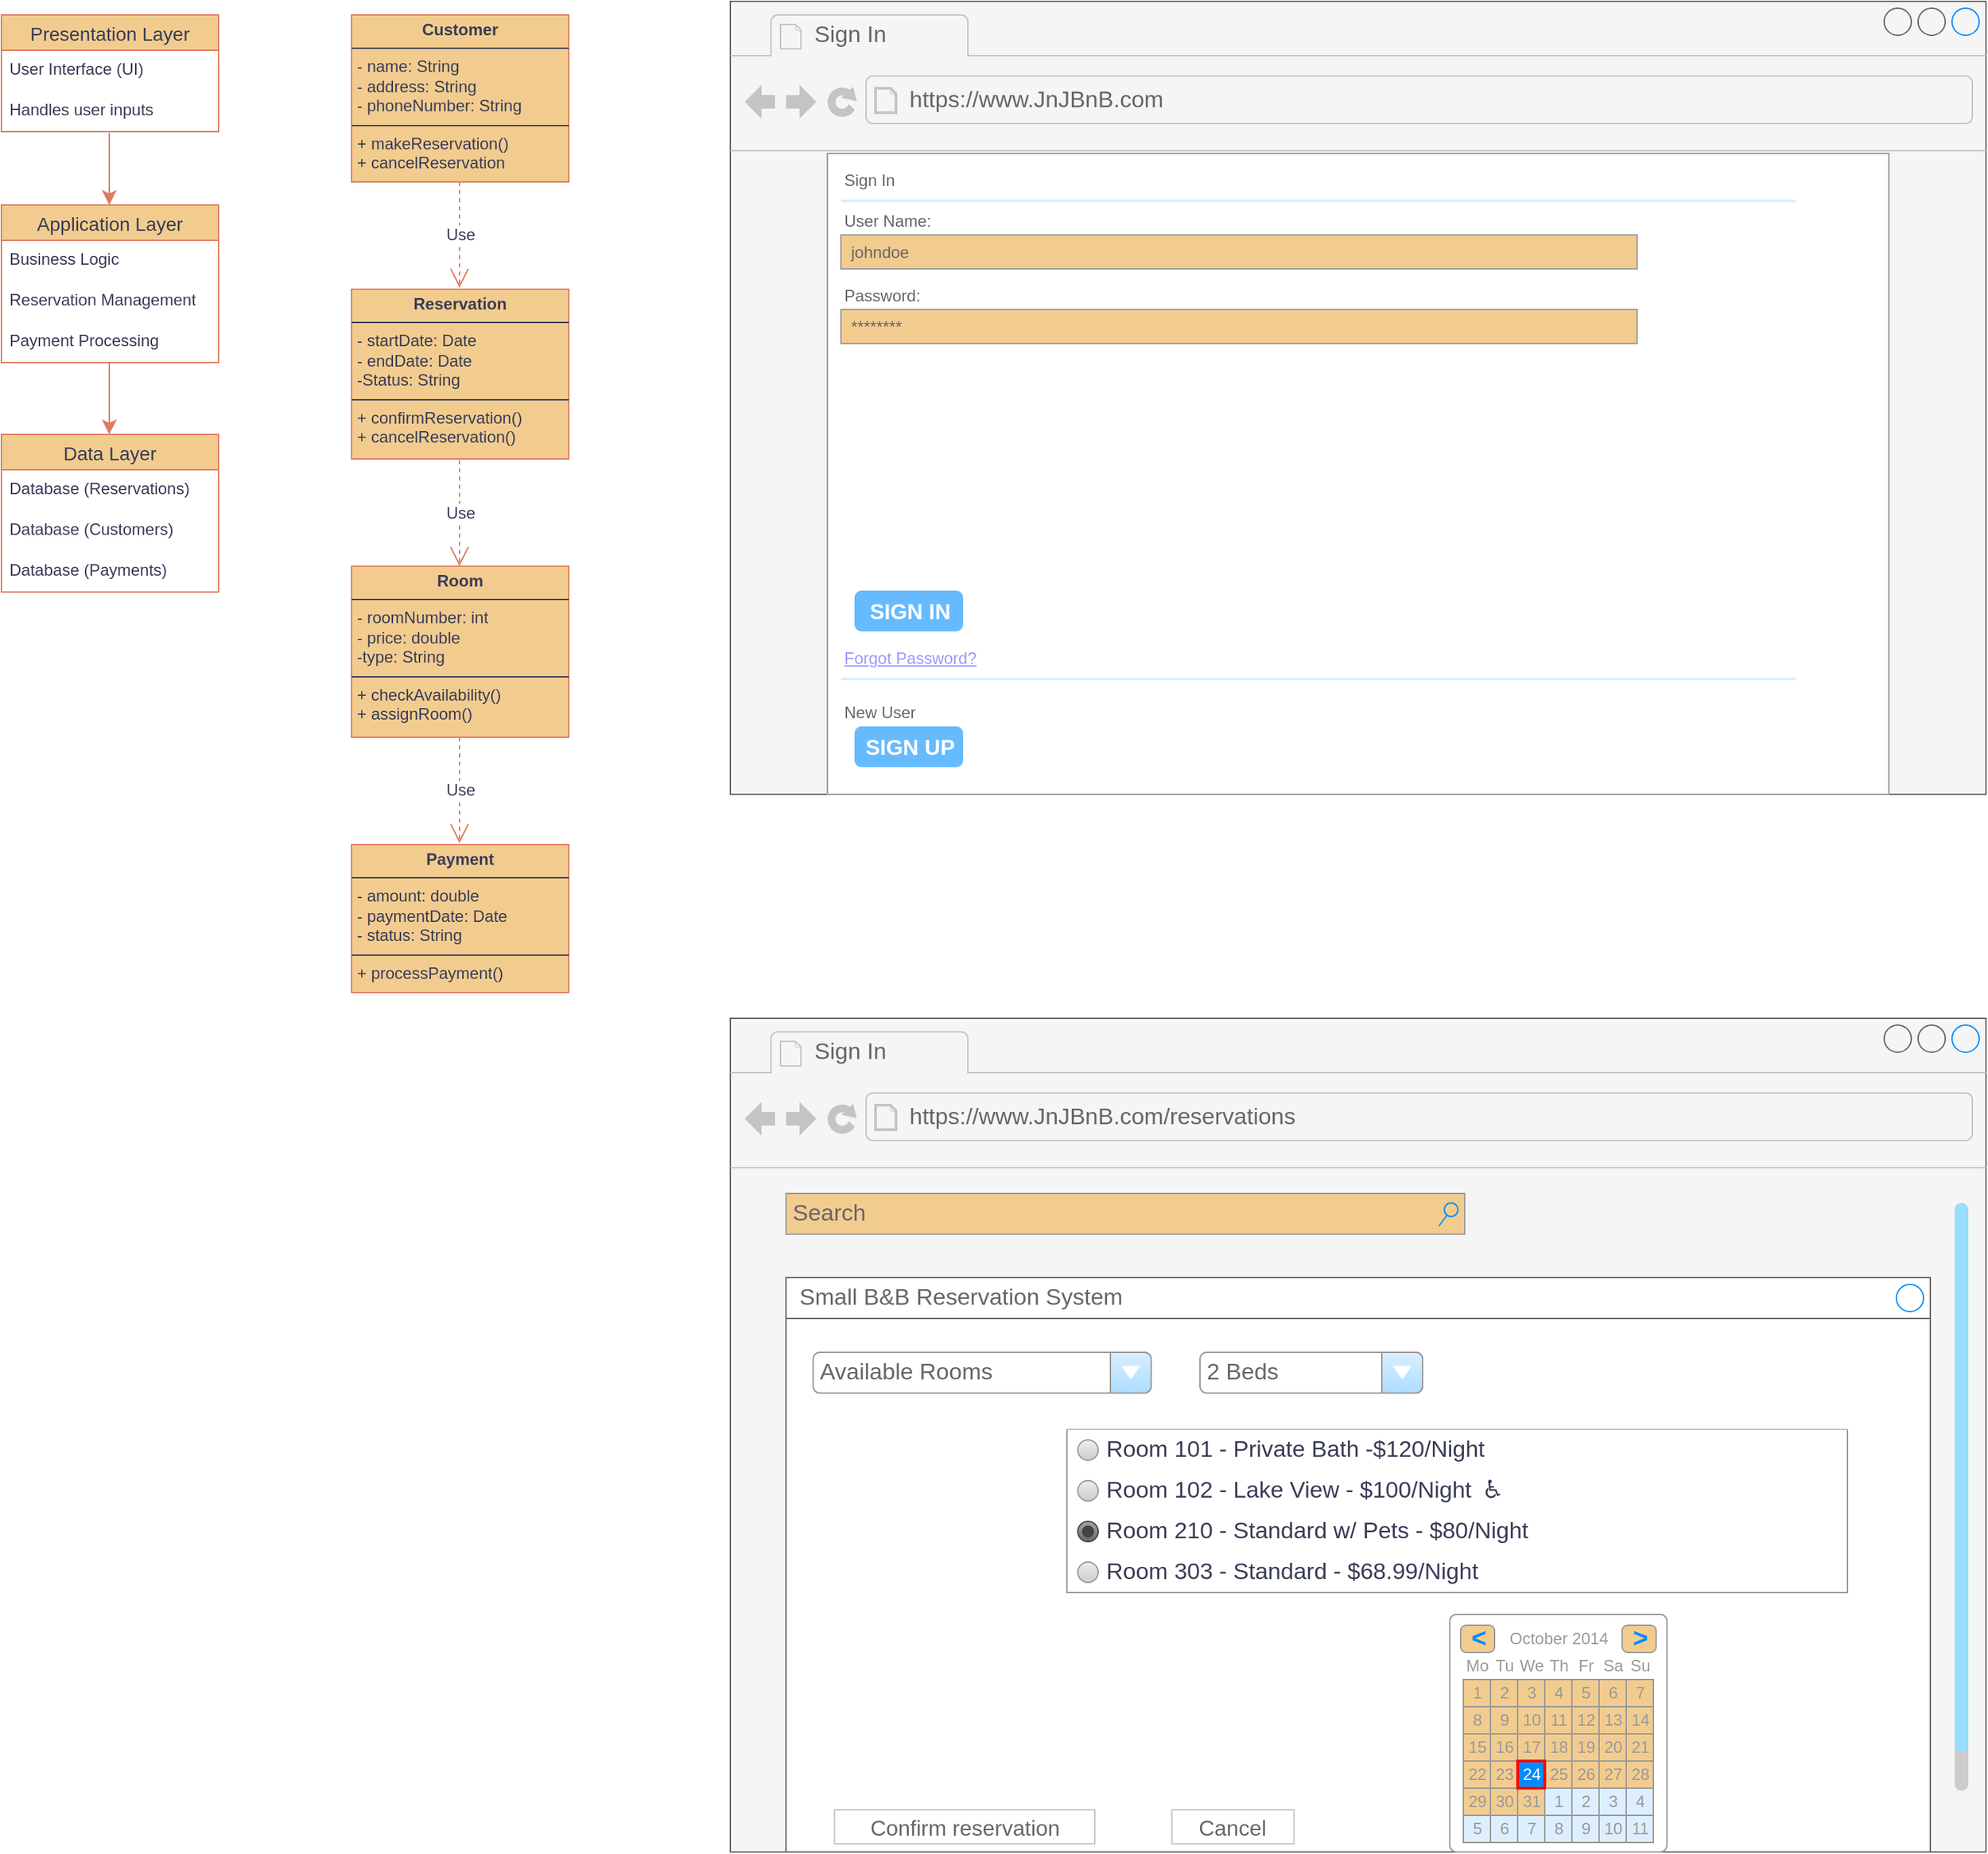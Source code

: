 <mxfile version="26.0.7">
  <diagram name="Page-1" id="Wvfmtu-aDcWZq3p-b0Sc">
    <mxGraphModel dx="1010" dy="1493" grid="0" gridSize="10" guides="1" tooltips="1" connect="1" arrows="1" fold="1" page="0" pageScale="1" pageWidth="850" pageHeight="1100" math="0" shadow="0">
      <root>
        <mxCell id="0" />
        <mxCell id="1" parent="0" />
        <mxCell id="WnEO22BBWSqN6tGJC1Rd-1" value="Presentation Layer" style="swimlane;fontStyle=0;childLayout=stackLayout;horizontal=1;startSize=26;horizontalStack=0;resizeParent=1;resizeParentMax=0;resizeLast=0;collapsible=1;marginBottom=0;align=center;fontSize=14;labelBackgroundColor=none;fillColor=#F2CC8F;strokeColor=#E07A5F;fontColor=#393C56;" vertex="1" parent="1">
          <mxGeometry x="19" y="-61" width="160" height="86" as="geometry">
            <mxRectangle x="19" y="-61" width="153" height="29" as="alternateBounds" />
          </mxGeometry>
        </mxCell>
        <mxCell id="WnEO22BBWSqN6tGJC1Rd-2" value="User Interface (UI)" style="text;strokeColor=none;fillColor=none;spacingLeft=4;spacingRight=4;overflow=hidden;rotatable=0;points=[[0,0.5],[1,0.5]];portConstraint=eastwest;fontSize=12;whiteSpace=wrap;html=1;labelBackgroundColor=none;fontColor=#393C56;" vertex="1" parent="WnEO22BBWSqN6tGJC1Rd-1">
          <mxGeometry y="26" width="160" height="30" as="geometry" />
        </mxCell>
        <mxCell id="WnEO22BBWSqN6tGJC1Rd-3" value="Handles user inputs" style="text;strokeColor=none;fillColor=none;spacingLeft=4;spacingRight=4;overflow=hidden;rotatable=0;points=[[0,0.5],[1,0.5]];portConstraint=eastwest;fontSize=12;whiteSpace=wrap;html=1;labelBackgroundColor=none;fontColor=#393C56;" vertex="1" parent="WnEO22BBWSqN6tGJC1Rd-1">
          <mxGeometry y="56" width="160" height="30" as="geometry" />
        </mxCell>
        <mxCell id="WnEO22BBWSqN6tGJC1Rd-5" value="Application Layer" style="swimlane;fontStyle=0;childLayout=stackLayout;horizontal=1;startSize=26;horizontalStack=0;resizeParent=1;resizeParentMax=0;resizeLast=0;collapsible=1;marginBottom=0;align=center;fontSize=14;labelBackgroundColor=none;fillColor=#F2CC8F;strokeColor=#E07A5F;fontColor=#393C56;" vertex="1" parent="1">
          <mxGeometry x="19" y="79" width="160" height="116" as="geometry" />
        </mxCell>
        <mxCell id="WnEO22BBWSqN6tGJC1Rd-6" value="Business Logic" style="text;strokeColor=none;fillColor=none;spacingLeft=4;spacingRight=4;overflow=hidden;rotatable=0;points=[[0,0.5],[1,0.5]];portConstraint=eastwest;fontSize=12;whiteSpace=wrap;html=1;labelBackgroundColor=none;fontColor=#393C56;" vertex="1" parent="WnEO22BBWSqN6tGJC1Rd-5">
          <mxGeometry y="26" width="160" height="30" as="geometry" />
        </mxCell>
        <mxCell id="WnEO22BBWSqN6tGJC1Rd-7" value="Reservation Management" style="text;strokeColor=none;fillColor=none;spacingLeft=4;spacingRight=4;overflow=hidden;rotatable=0;points=[[0,0.5],[1,0.5]];portConstraint=eastwest;fontSize=12;whiteSpace=wrap;html=1;labelBackgroundColor=none;fontColor=#393C56;" vertex="1" parent="WnEO22BBWSqN6tGJC1Rd-5">
          <mxGeometry y="56" width="160" height="30" as="geometry" />
        </mxCell>
        <mxCell id="WnEO22BBWSqN6tGJC1Rd-8" value="Payment Processing" style="text;strokeColor=none;fillColor=none;spacingLeft=4;spacingRight=4;overflow=hidden;rotatable=0;points=[[0,0.5],[1,0.5]];portConstraint=eastwest;fontSize=12;whiteSpace=wrap;html=1;labelBackgroundColor=none;fontColor=#393C56;" vertex="1" parent="WnEO22BBWSqN6tGJC1Rd-5">
          <mxGeometry y="86" width="160" height="30" as="geometry" />
        </mxCell>
        <mxCell id="WnEO22BBWSqN6tGJC1Rd-9" value="Data Layer" style="swimlane;fontStyle=0;childLayout=stackLayout;horizontal=1;startSize=26;horizontalStack=0;resizeParent=1;resizeParentMax=0;resizeLast=0;collapsible=1;marginBottom=0;align=center;fontSize=14;labelBackgroundColor=none;fillColor=#F2CC8F;strokeColor=#E07A5F;fontColor=#393C56;" vertex="1" parent="1">
          <mxGeometry x="19" y="248" width="160" height="116" as="geometry" />
        </mxCell>
        <mxCell id="WnEO22BBWSqN6tGJC1Rd-10" value="Database (Reservations)" style="text;strokeColor=none;fillColor=none;spacingLeft=4;spacingRight=4;overflow=hidden;rotatable=0;points=[[0,0.5],[1,0.5]];portConstraint=eastwest;fontSize=12;whiteSpace=wrap;html=1;labelBackgroundColor=none;fontColor=#393C56;" vertex="1" parent="WnEO22BBWSqN6tGJC1Rd-9">
          <mxGeometry y="26" width="160" height="30" as="geometry" />
        </mxCell>
        <mxCell id="WnEO22BBWSqN6tGJC1Rd-11" value="Database (Customers)" style="text;strokeColor=none;fillColor=none;spacingLeft=4;spacingRight=4;overflow=hidden;rotatable=0;points=[[0,0.5],[1,0.5]];portConstraint=eastwest;fontSize=12;whiteSpace=wrap;html=1;labelBackgroundColor=none;fontColor=#393C56;" vertex="1" parent="WnEO22BBWSqN6tGJC1Rd-9">
          <mxGeometry y="56" width="160" height="30" as="geometry" />
        </mxCell>
        <mxCell id="WnEO22BBWSqN6tGJC1Rd-12" value="Database (Payments)" style="text;strokeColor=none;fillColor=none;spacingLeft=4;spacingRight=4;overflow=hidden;rotatable=0;points=[[0,0.5],[1,0.5]];portConstraint=eastwest;fontSize=12;whiteSpace=wrap;html=1;labelBackgroundColor=none;fontColor=#393C56;" vertex="1" parent="WnEO22BBWSqN6tGJC1Rd-9">
          <mxGeometry y="86" width="160" height="30" as="geometry" />
        </mxCell>
        <mxCell id="WnEO22BBWSqN6tGJC1Rd-13" value="" style="endArrow=classic;html=1;rounded=0;fontSize=12;startSize=8;endSize=8;curved=1;entryX=0.5;entryY=0;entryDx=0;entryDy=0;exitX=0.5;exitY=1.067;exitDx=0;exitDy=0;exitPerimeter=0;labelBackgroundColor=none;strokeColor=#E07A5F;fontColor=default;" edge="1" parent="1">
          <mxGeometry width="50" height="50" relative="1" as="geometry">
            <mxPoint x="98.5" y="26.01" as="sourcePoint" />
            <mxPoint x="98.5" y="79" as="targetPoint" />
          </mxGeometry>
        </mxCell>
        <mxCell id="WnEO22BBWSqN6tGJC1Rd-14" value="" style="endArrow=classic;html=1;rounded=0;fontSize=12;startSize=8;endSize=8;curved=1;entryX=0.5;entryY=0;entryDx=0;entryDy=0;exitX=0.5;exitY=1.067;exitDx=0;exitDy=0;exitPerimeter=0;labelBackgroundColor=none;strokeColor=#E07A5F;fontColor=default;" edge="1" parent="1">
          <mxGeometry width="50" height="50" relative="1" as="geometry">
            <mxPoint x="98.5" y="195" as="sourcePoint" />
            <mxPoint x="98.5" y="247.99" as="targetPoint" />
          </mxGeometry>
        </mxCell>
        <mxCell id="WnEO22BBWSqN6tGJC1Rd-15" value="&lt;p style=&quot;margin:0px;margin-top:4px;text-align:center;&quot;&gt;&lt;b&gt;Customer&lt;/b&gt;&lt;/p&gt;&lt;hr size=&quot;1&quot; style=&quot;border-style:solid;&quot;&gt;&lt;p style=&quot;margin:0px;margin-left:4px;&quot;&gt;- name: String&lt;/p&gt;&lt;p style=&quot;margin:0px;margin-left:4px;&quot;&gt;- address: String&lt;/p&gt;&lt;p style=&quot;margin:0px;margin-left:4px;&quot;&gt;- phoneNumber: String&lt;/p&gt;&lt;hr size=&quot;1&quot; style=&quot;border-style:solid;&quot;&gt;&lt;p style=&quot;margin:0px;margin-left:4px;&quot;&gt;+ makeReservation()&lt;/p&gt;&lt;p style=&quot;margin:0px;margin-left:4px;&quot;&gt;+ cancelReservation&lt;/p&gt;" style="verticalAlign=top;align=left;overflow=fill;html=1;whiteSpace=wrap;strokeColor=#E07A5F;fontColor=#393C56;fillColor=#F2CC8F;" vertex="1" parent="1">
          <mxGeometry x="277" y="-61" width="160" height="123" as="geometry" />
        </mxCell>
        <mxCell id="WnEO22BBWSqN6tGJC1Rd-18" value="Use" style="endArrow=open;endSize=12;dashed=1;html=1;rounded=0;strokeColor=#E07A5F;fontSize=12;fontColor=#393C56;curved=1;fillColor=#F2CC8F;exitX=0.456;exitY=1;exitDx=0;exitDy=0;exitPerimeter=0;" edge="1" parent="1">
          <mxGeometry width="160" relative="1" as="geometry">
            <mxPoint x="356.5" y="62" as="sourcePoint" />
            <mxPoint x="356.5" y="140" as="targetPoint" />
          </mxGeometry>
        </mxCell>
        <mxCell id="WnEO22BBWSqN6tGJC1Rd-19" value="&lt;p style=&quot;margin:0px;margin-top:4px;text-align:center;&quot;&gt;&lt;b&gt;Reservation&lt;/b&gt;&lt;/p&gt;&lt;hr size=&quot;1&quot; style=&quot;border-style:solid;&quot;&gt;&lt;p style=&quot;margin:0px;margin-left:4px;&quot;&gt;- startDate: Date&lt;/p&gt;&lt;p style=&quot;margin:0px;margin-left:4px;&quot;&gt;- endDate: Date&lt;/p&gt;&lt;p style=&quot;margin:0px;margin-left:4px;&quot;&gt;-Status: String&lt;/p&gt;&lt;hr size=&quot;1&quot; style=&quot;border-style:solid;&quot;&gt;&lt;p style=&quot;margin:0px;margin-left:4px;&quot;&gt;+ confirmReservation()&lt;/p&gt;&lt;p style=&quot;margin:0px;margin-left:4px;&quot;&gt;+ cancelReservation()&lt;/p&gt;" style="verticalAlign=top;align=left;overflow=fill;html=1;whiteSpace=wrap;strokeColor=#E07A5F;fontColor=#393C56;fillColor=#F2CC8F;" vertex="1" parent="1">
          <mxGeometry x="277" y="141" width="160" height="125" as="geometry" />
        </mxCell>
        <mxCell id="WnEO22BBWSqN6tGJC1Rd-20" value="Use" style="endArrow=open;endSize=12;dashed=1;html=1;rounded=0;strokeColor=#E07A5F;fontSize=12;fontColor=#393C56;curved=1;fillColor=#F2CC8F;exitX=0.456;exitY=1;exitDx=0;exitDy=0;exitPerimeter=0;" edge="1" parent="1">
          <mxGeometry width="160" relative="1" as="geometry">
            <mxPoint x="356.5" y="267" as="sourcePoint" />
            <mxPoint x="356.5" y="345" as="targetPoint" />
          </mxGeometry>
        </mxCell>
        <mxCell id="WnEO22BBWSqN6tGJC1Rd-21" value="&lt;p style=&quot;margin:0px;margin-top:4px;text-align:center;&quot;&gt;&lt;b&gt;Room&lt;/b&gt;&lt;/p&gt;&lt;hr size=&quot;1&quot; style=&quot;border-style:solid;&quot;&gt;&lt;p style=&quot;margin:0px;margin-left:4px;&quot;&gt;- roomNumber: int&lt;/p&gt;&lt;p style=&quot;margin:0px;margin-left:4px;&quot;&gt;- price: double&lt;/p&gt;&lt;p style=&quot;margin:0px;margin-left:4px;&quot;&gt;-type: String&lt;/p&gt;&lt;hr size=&quot;1&quot; style=&quot;border-style:solid;&quot;&gt;&lt;p style=&quot;margin:0px;margin-left:4px;&quot;&gt;+ checkAvailability()&lt;/p&gt;&lt;p style=&quot;margin:0px;margin-left:4px;&quot;&gt;+ assignRoom()&lt;/p&gt;" style="verticalAlign=top;align=left;overflow=fill;html=1;whiteSpace=wrap;strokeColor=#E07A5F;fontColor=#393C56;fillColor=#F2CC8F;" vertex="1" parent="1">
          <mxGeometry x="277" y="345" width="160" height="126" as="geometry" />
        </mxCell>
        <mxCell id="WnEO22BBWSqN6tGJC1Rd-23" value="&lt;p style=&quot;margin:0px;margin-top:4px;text-align:center;&quot;&gt;&lt;b&gt;Payment&lt;/b&gt;&lt;/p&gt;&lt;hr size=&quot;1&quot; style=&quot;border-style:solid;&quot;&gt;&lt;p style=&quot;margin:0px;margin-left:4px;&quot;&gt;- amount: double&lt;/p&gt;&lt;p style=&quot;margin:0px;margin-left:4px;&quot;&gt;- paymentDate: Date&lt;/p&gt;&lt;p style=&quot;margin:0px;margin-left:4px;&quot;&gt;- status: String&lt;/p&gt;&lt;hr size=&quot;1&quot; style=&quot;border-style:solid;&quot;&gt;&lt;p style=&quot;margin:0px;margin-left:4px;&quot;&gt;+ processPayment()&lt;/p&gt;" style="verticalAlign=top;align=left;overflow=fill;html=1;whiteSpace=wrap;strokeColor=#E07A5F;fontColor=#393C56;fillColor=#F2CC8F;" vertex="1" parent="1">
          <mxGeometry x="277" y="550" width="160" height="109" as="geometry" />
        </mxCell>
        <mxCell id="WnEO22BBWSqN6tGJC1Rd-24" value="Use" style="endArrow=open;endSize=12;dashed=1;html=1;rounded=0;strokeColor=#E07A5F;fontSize=12;fontColor=#393C56;curved=1;fillColor=#F2CC8F;exitX=0.456;exitY=1;exitDx=0;exitDy=0;exitPerimeter=0;" edge="1" parent="1">
          <mxGeometry width="160" relative="1" as="geometry">
            <mxPoint x="356.5" y="471" as="sourcePoint" />
            <mxPoint x="356.5" y="549" as="targetPoint" />
          </mxGeometry>
        </mxCell>
        <mxCell id="WnEO22BBWSqN6tGJC1Rd-25" value="" style="strokeWidth=1;shadow=0;dashed=0;align=center;shape=mxgraph.mockup.containers.browserWindow;rSize=0;strokeColor2=#008cff;strokeColor3=#c4c4c4;mainText=,;recursiveResize=0;fillColor=#f5f5f5;strokeColor=#666666;gradientColor=#b3b3b3;labelBackgroundColor=none;fontColor=default;whiteSpace=wrap;labelBorderColor=none;textShadow=0;" vertex="1" parent="1">
          <mxGeometry x="556" y="-71" width="925" height="584" as="geometry" />
        </mxCell>
        <mxCell id="WnEO22BBWSqN6tGJC1Rd-26" value="Sign In" style="strokeWidth=1;shadow=0;dashed=0;align=center;html=1;shape=mxgraph.mockup.containers.anchor;fontSize=17;fontColor=#666666;align=left;whiteSpace=wrap;strokeColor=#E07A5F;fillColor=#F2CC8F;" vertex="1" parent="WnEO22BBWSqN6tGJC1Rd-25">
          <mxGeometry x="60" y="12" width="110" height="26" as="geometry" />
        </mxCell>
        <mxCell id="WnEO22BBWSqN6tGJC1Rd-27" value="https://www.JnJBnB.com" style="strokeWidth=1;shadow=0;dashed=0;align=center;html=1;shape=mxgraph.mockup.containers.anchor;rSize=0;fontSize=17;fontColor=#666666;align=left;strokeColor=#E07A5F;fillColor=#F2CC8F;" vertex="1" parent="WnEO22BBWSqN6tGJC1Rd-25">
          <mxGeometry x="130" y="60" width="250" height="26" as="geometry" />
        </mxCell>
        <mxCell id="WnEO22BBWSqN6tGJC1Rd-28" value="" style="strokeWidth=1;shadow=0;dashed=0;align=center;html=1;shape=mxgraph.mockup.forms.rrect;rSize=0;strokeColor=#999999;fillColor=#ffffff;fontColor=#393C56;" vertex="1" parent="WnEO22BBWSqN6tGJC1Rd-25">
          <mxGeometry x="71.5" y="112" width="782" height="472" as="geometry" />
        </mxCell>
        <mxCell id="WnEO22BBWSqN6tGJC1Rd-29" value="Sign In" style="strokeWidth=1;shadow=0;dashed=0;align=center;html=1;shape=mxgraph.mockup.forms.anchor;fontSize=12;fontColor=#666666;align=left;resizeWidth=1;spacingLeft=0;strokeColor=#E07A5F;fillColor=#F2CC8F;" vertex="1" parent="WnEO22BBWSqN6tGJC1Rd-28">
          <mxGeometry width="391.0" height="20" relative="1" as="geometry">
            <mxPoint x="10" y="10" as="offset" />
          </mxGeometry>
        </mxCell>
        <mxCell id="WnEO22BBWSqN6tGJC1Rd-30" value="" style="shape=line;strokeColor=#ddeeff;strokeWidth=2;html=1;resizeWidth=1;fontColor=#393C56;fillColor=#F2CC8F;" vertex="1" parent="WnEO22BBWSqN6tGJC1Rd-28">
          <mxGeometry width="703.8" height="10" relative="1" as="geometry">
            <mxPoint x="10" y="30" as="offset" />
          </mxGeometry>
        </mxCell>
        <mxCell id="WnEO22BBWSqN6tGJC1Rd-31" value="User Name:" style="strokeWidth=1;shadow=0;dashed=0;align=center;html=1;shape=mxgraph.mockup.forms.anchor;fontSize=12;fontColor=#666666;align=left;resizeWidth=1;spacingLeft=0;strokeColor=#E07A5F;fillColor=#F2CC8F;" vertex="1" parent="WnEO22BBWSqN6tGJC1Rd-28">
          <mxGeometry width="391.0" height="20" relative="1" as="geometry">
            <mxPoint x="10" y="40" as="offset" />
          </mxGeometry>
        </mxCell>
        <mxCell id="WnEO22BBWSqN6tGJC1Rd-32" value="johndoe" style="strokeWidth=1;shadow=0;dashed=0;align=center;html=1;shape=mxgraph.mockup.forms.rrect;rSize=0;strokeColor=#999999;fontColor=#666666;align=left;spacingLeft=5;resizeWidth=1;fillColor=#F2CC8F;" vertex="1" parent="WnEO22BBWSqN6tGJC1Rd-28">
          <mxGeometry width="586.5" height="25" relative="1" as="geometry">
            <mxPoint x="10" y="60" as="offset" />
          </mxGeometry>
        </mxCell>
        <mxCell id="WnEO22BBWSqN6tGJC1Rd-33" value="Password:" style="strokeWidth=1;shadow=0;dashed=0;align=center;html=1;shape=mxgraph.mockup.forms.anchor;fontSize=12;fontColor=#666666;align=left;resizeWidth=1;spacingLeft=0;strokeColor=#E07A5F;fillColor=#F2CC8F;" vertex="1" parent="WnEO22BBWSqN6tGJC1Rd-28">
          <mxGeometry width="391.0" height="20" relative="1" as="geometry">
            <mxPoint x="10" y="95" as="offset" />
          </mxGeometry>
        </mxCell>
        <mxCell id="WnEO22BBWSqN6tGJC1Rd-34" value="********" style="strokeWidth=1;shadow=0;dashed=0;align=center;html=1;shape=mxgraph.mockup.forms.rrect;rSize=0;strokeColor=#999999;fontColor=#666666;align=left;spacingLeft=5;resizeWidth=1;fillColor=#F2CC8F;" vertex="1" parent="WnEO22BBWSqN6tGJC1Rd-28">
          <mxGeometry width="586.5" height="25" relative="1" as="geometry">
            <mxPoint x="10" y="115" as="offset" />
          </mxGeometry>
        </mxCell>
        <mxCell id="WnEO22BBWSqN6tGJC1Rd-35" value="SIGN IN" style="strokeWidth=1;shadow=0;dashed=0;align=center;html=1;shape=mxgraph.mockup.forms.rrect;rSize=5;strokeColor=none;fontColor=#ffffff;fillColor=#66bbff;fontSize=16;fontStyle=1;" vertex="1" parent="WnEO22BBWSqN6tGJC1Rd-28">
          <mxGeometry y="1" width="80" height="30" relative="1" as="geometry">
            <mxPoint x="20" y="-150" as="offset" />
          </mxGeometry>
        </mxCell>
        <mxCell id="WnEO22BBWSqN6tGJC1Rd-36" value="Forgot Password?" style="strokeWidth=1;shadow=0;dashed=0;align=center;html=1;shape=mxgraph.mockup.forms.anchor;fontSize=12;fontColor=#9999ff;align=left;spacingLeft=0;fontStyle=4;resizeWidth=1;strokeColor=#E07A5F;fillColor=#F2CC8F;" vertex="1" parent="WnEO22BBWSqN6tGJC1Rd-28">
          <mxGeometry y="1" width="586.5" height="20" relative="1" as="geometry">
            <mxPoint x="10" y="-110" as="offset" />
          </mxGeometry>
        </mxCell>
        <mxCell id="WnEO22BBWSqN6tGJC1Rd-37" value="" style="shape=line;strokeColor=#ddeeff;strokeWidth=2;html=1;resizeWidth=1;fontColor=#393C56;fillColor=#F2CC8F;" vertex="1" parent="WnEO22BBWSqN6tGJC1Rd-28">
          <mxGeometry y="1" width="703.8" height="10" relative="1" as="geometry">
            <mxPoint x="10" y="-90" as="offset" />
          </mxGeometry>
        </mxCell>
        <mxCell id="WnEO22BBWSqN6tGJC1Rd-38" value="New User" style="strokeWidth=1;shadow=0;dashed=0;align=center;html=1;shape=mxgraph.mockup.forms.anchor;fontSize=12;fontColor=#666666;align=left;spacingLeft=0;resizeWidth=1;strokeColor=#E07A5F;fillColor=#F2CC8F;" vertex="1" parent="WnEO22BBWSqN6tGJC1Rd-28">
          <mxGeometry y="1" width="586.5" height="20" relative="1" as="geometry">
            <mxPoint x="10" y="-70" as="offset" />
          </mxGeometry>
        </mxCell>
        <mxCell id="WnEO22BBWSqN6tGJC1Rd-39" value="SIGN UP" style="strokeWidth=1;shadow=0;dashed=0;align=center;html=1;shape=mxgraph.mockup.forms.rrect;rSize=5;strokeColor=none;fontColor=#ffffff;fillColor=#66bbff;fontSize=16;fontStyle=1;" vertex="1" parent="WnEO22BBWSqN6tGJC1Rd-28">
          <mxGeometry y="1" width="80" height="30" relative="1" as="geometry">
            <mxPoint x="20" y="-50" as="offset" />
          </mxGeometry>
        </mxCell>
        <mxCell id="WnEO22BBWSqN6tGJC1Rd-70" value="" style="strokeWidth=1;shadow=0;dashed=0;align=center;shape=mxgraph.mockup.containers.browserWindow;rSize=0;strokeColor2=#008cff;strokeColor3=#c4c4c4;mainText=,;recursiveResize=0;fillColor=#f5f5f5;strokeColor=#666666;gradientColor=#b3b3b3;labelBackgroundColor=none;fontColor=default;whiteSpace=wrap;labelBorderColor=none;textShadow=0;" vertex="1" parent="1">
          <mxGeometry x="556" y="678" width="925" height="614" as="geometry" />
        </mxCell>
        <mxCell id="WnEO22BBWSqN6tGJC1Rd-71" value="Sign In" style="strokeWidth=1;shadow=0;dashed=0;align=center;html=1;shape=mxgraph.mockup.containers.anchor;fontSize=17;fontColor=#666666;align=left;whiteSpace=wrap;strokeColor=#E07A5F;fillColor=#F2CC8F;" vertex="1" parent="WnEO22BBWSqN6tGJC1Rd-70">
          <mxGeometry x="60" y="12" width="110" height="26" as="geometry" />
        </mxCell>
        <mxCell id="WnEO22BBWSqN6tGJC1Rd-72" value="https://www.JnJBnB.com/reservations" style="strokeWidth=1;shadow=0;dashed=0;align=center;html=1;shape=mxgraph.mockup.containers.anchor;rSize=0;fontSize=17;fontColor=#666666;align=left;strokeColor=#E07A5F;fillColor=#F2CC8F;" vertex="1" parent="WnEO22BBWSqN6tGJC1Rd-70">
          <mxGeometry x="130" y="60" width="250" height="26" as="geometry" />
        </mxCell>
        <mxCell id="WnEO22BBWSqN6tGJC1Rd-86" value="" style="strokeWidth=1;shadow=0;dashed=0;align=center;html=1;shape=mxgraph.mockup.containers.rrect;rSize=0;strokeColor=#666666;fontColor=#666666;fontSize=17;verticalAlign=top;whiteSpace=wrap;fillColor=#ffffff;spacingTop=32;" vertex="1" parent="WnEO22BBWSqN6tGJC1Rd-70">
          <mxGeometry x="41" y="191" width="843" height="423" as="geometry" />
        </mxCell>
        <mxCell id="WnEO22BBWSqN6tGJC1Rd-87" value="Small B&amp;amp;B Reservation System" style="strokeWidth=1;shadow=0;dashed=0;align=center;html=1;shape=mxgraph.mockup.containers.rrect;rSize=0;fontSize=17;fontColor=#666666;strokeColor=#666666;align=left;spacingLeft=8;fillColor=none;resizeWidth=1;whiteSpace=wrap;" vertex="1" parent="WnEO22BBWSqN6tGJC1Rd-86">
          <mxGeometry width="843" height="30" relative="1" as="geometry" />
        </mxCell>
        <mxCell id="WnEO22BBWSqN6tGJC1Rd-88" value="" style="shape=ellipse;strokeColor=#008cff;resizable=0;fillColor=none;html=1;fontColor=#393C56;" vertex="1" parent="WnEO22BBWSqN6tGJC1Rd-87">
          <mxGeometry x="1" y="0.5" width="20" height="20" relative="1" as="geometry">
            <mxPoint x="-25" y="-10" as="offset" />
          </mxGeometry>
        </mxCell>
        <mxCell id="WnEO22BBWSqN6tGJC1Rd-89" value="Confirm reservation" style="strokeWidth=1;shadow=0;dashed=0;align=center;html=1;shape=mxgraph.mockup.containers.rrect;rSize=0;fontSize=16;fontColor=#666666;strokeColor=#c4c4c4;whiteSpace=wrap;fillColor=none;" vertex="1" parent="WnEO22BBWSqN6tGJC1Rd-86">
          <mxGeometry x="0.25" y="1" width="191.75" height="25" relative="1" as="geometry">
            <mxPoint x="-175" y="-31" as="offset" />
          </mxGeometry>
        </mxCell>
        <mxCell id="WnEO22BBWSqN6tGJC1Rd-90" value="Cancel" style="strokeWidth=1;shadow=0;dashed=0;align=center;html=1;shape=mxgraph.mockup.containers.rrect;rSize=0;fontSize=16;fontColor=#666666;strokeColor=#c4c4c4;whiteSpace=wrap;fillColor=none;" vertex="1" parent="WnEO22BBWSqN6tGJC1Rd-86">
          <mxGeometry x="0.75" y="1" width="90" height="25" relative="1" as="geometry">
            <mxPoint x="-348" y="-31" as="offset" />
          </mxGeometry>
        </mxCell>
        <mxCell id="WnEO22BBWSqN6tGJC1Rd-92" value="" style="swimlane;strokeColor=#999999;swimlaneFillColor=#FFFFFF;fillColor=#ffffff;fontColor=#666666;fontStyle=0;childLayout=stackLayout;horizontal=1;startSize=0;horizontalStack=0;resizeParent=1;resizeParentMax=0;resizeLast=0;collapsible=0;marginBottom=0;whiteSpace=wrap;html=1;" vertex="1" parent="WnEO22BBWSqN6tGJC1Rd-86">
          <mxGeometry x="207" y="112" width="575" height="120" as="geometry" />
        </mxCell>
        <mxCell id="WnEO22BBWSqN6tGJC1Rd-93" value="Room 101 - Private Bath -$120/Night" style="text;strokeColor=none;align=left;verticalAlign=middle;spacingLeft=27;spacingRight=10;overflow=hidden;points=[[0,0.5],[1,0.5]];portConstraint=eastwest;rotatable=0;whiteSpace=wrap;html=1;fillColor=none;fontColor=#393C56;fontSize=17;" vertex="1" parent="WnEO22BBWSqN6tGJC1Rd-92">
          <mxGeometry width="575" height="30" as="geometry" />
        </mxCell>
        <mxCell id="WnEO22BBWSqN6tGJC1Rd-94" value="" style="shape=ellipse;resizable=0;fillColor=#EEEEEE;strokeColor=#999999;gradientColor=#cccccc;html=1;fontColor=#393C56;" vertex="1" parent="WnEO22BBWSqN6tGJC1Rd-93">
          <mxGeometry y="0.5" width="15" height="15" relative="1" as="geometry">
            <mxPoint x="8" y="-7.5" as="offset" />
          </mxGeometry>
        </mxCell>
        <mxCell id="WnEO22BBWSqN6tGJC1Rd-95" value="Room 102 - Lake View - $100/Night&amp;nbsp; ♿️" style="text;strokeColor=none;align=left;verticalAlign=middle;spacingLeft=27;spacingRight=10;overflow=hidden;points=[[0,0.5],[1,0.5]];portConstraint=eastwest;rotatable=0;whiteSpace=wrap;html=1;rSize=5;fillColor=none;fontColor=#393C56;fontSize=17;" vertex="1" parent="WnEO22BBWSqN6tGJC1Rd-92">
          <mxGeometry y="30" width="575" height="30" as="geometry" />
        </mxCell>
        <mxCell id="WnEO22BBWSqN6tGJC1Rd-96" value="" style="shape=ellipse;resizable=0;fillColor=#EEEEEE;strokeColor=#999999;gradientColor=#cccccc;html=1;fontColor=#393C56;" vertex="1" parent="WnEO22BBWSqN6tGJC1Rd-95">
          <mxGeometry y="0.5" width="15" height="15" relative="1" as="geometry">
            <mxPoint x="8" y="-7.5" as="offset" />
          </mxGeometry>
        </mxCell>
        <mxCell id="WnEO22BBWSqN6tGJC1Rd-97" value="Room 210 - Standard w/ Pets - $80/Night" style="text;strokeColor=none;align=left;verticalAlign=middle;spacingLeft=27;spacingRight=10;overflow=hidden;points=[[0,0.5],[1,0.5]];portConstraint=eastwest;rotatable=0;whiteSpace=wrap;html=1;rSize=5;fillColor=none;fontColor=#393C56;fontSize=17;" vertex="1" parent="WnEO22BBWSqN6tGJC1Rd-92">
          <mxGeometry y="60" width="575" height="30" as="geometry" />
        </mxCell>
        <mxCell id="WnEO22BBWSqN6tGJC1Rd-98" value="" style="shape=ellipse;resizable=0;fillColor=#AAAAAA;gradientColor=#666666;strokeColor=#444444;html=1;fontColor=#393C56;" vertex="1" parent="WnEO22BBWSqN6tGJC1Rd-97">
          <mxGeometry y="0.5" width="15" height="15" relative="1" as="geometry">
            <mxPoint x="8" y="-7.5" as="offset" />
          </mxGeometry>
        </mxCell>
        <mxCell id="WnEO22BBWSqN6tGJC1Rd-99" value="" style="shape=ellipse;resizable=0;fillColor=#444444;strokeColor=none;html=1;fontColor=#393C56;" vertex="1" parent="WnEO22BBWSqN6tGJC1Rd-98">
          <mxGeometry x="0.2" y="0.2" width="9" height="9" relative="1" as="geometry" />
        </mxCell>
        <mxCell id="WnEO22BBWSqN6tGJC1Rd-100" value="Room 303 - Standard - $68.99/Night" style="text;strokeColor=none;align=left;verticalAlign=middle;spacingLeft=27;spacingRight=10;overflow=hidden;points=[[0,0.5],[1,0.5]];portConstraint=eastwest;rotatable=0;whiteSpace=wrap;html=1;fillColor=none;fontColor=#393C56;fontSize=17;" vertex="1" parent="WnEO22BBWSqN6tGJC1Rd-92">
          <mxGeometry y="90" width="575" height="30" as="geometry" />
        </mxCell>
        <mxCell id="WnEO22BBWSqN6tGJC1Rd-101" value="" style="shape=ellipse;resizable=0;fillColor=#EEEEEE;strokeColor=#999999;gradientColor=#cccccc;html=1;fontColor=#393C56;" vertex="1" parent="WnEO22BBWSqN6tGJC1Rd-100">
          <mxGeometry y="0.5" width="15" height="15" relative="1" as="geometry">
            <mxPoint x="8" y="-7.5" as="offset" />
          </mxGeometry>
        </mxCell>
        <mxCell id="WnEO22BBWSqN6tGJC1Rd-102" value="Available Rooms" style="strokeWidth=1;shadow=0;dashed=0;align=center;html=1;shape=mxgraph.mockup.forms.comboBox;strokeColor=#999999;fillColor=#ddeeff;align=left;fillColor2=#aaddff;mainText=;fontColor=#666666;fontSize=17;spacingLeft=3;" vertex="1" parent="WnEO22BBWSqN6tGJC1Rd-86">
          <mxGeometry x="20" y="55" width="249" height="30" as="geometry" />
        </mxCell>
        <mxCell id="WnEO22BBWSqN6tGJC1Rd-103" value="2 Beds" style="strokeWidth=1;shadow=0;dashed=0;align=center;html=1;shape=mxgraph.mockup.forms.comboBox;strokeColor=#999999;fillColor=#ddeeff;align=left;fillColor2=#aaddff;mainText=;fontColor=#666666;fontSize=17;spacingLeft=3;" vertex="1" parent="WnEO22BBWSqN6tGJC1Rd-86">
          <mxGeometry x="305" y="55" width="164" height="30" as="geometry" />
        </mxCell>
        <mxCell id="WnEO22BBWSqN6tGJC1Rd-104" value="" style="strokeWidth=1;shadow=0;dashed=0;align=center;html=1;shape=mxgraph.mockup.forms.rrect;rSize=5;strokeColor=#999999;fillColor=#ffffff;fontColor=#393C56;" vertex="1" parent="WnEO22BBWSqN6tGJC1Rd-86">
          <mxGeometry x="489" y="248" width="160" height="175" as="geometry" />
        </mxCell>
        <mxCell id="WnEO22BBWSqN6tGJC1Rd-105" value="October 2014" style="strokeWidth=1;shadow=0;dashed=0;align=center;html=1;shape=mxgraph.mockup.forms.anchor;fontColor=#999999;strokeColor=#E07A5F;fillColor=#F2CC8F;" vertex="1" parent="WnEO22BBWSqN6tGJC1Rd-104">
          <mxGeometry x="30" y="8" width="100" height="20" as="geometry" />
        </mxCell>
        <mxCell id="WnEO22BBWSqN6tGJC1Rd-106" value="&lt;" style="strokeWidth=1;shadow=0;dashed=0;align=center;html=1;shape=mxgraph.mockup.forms.rrect;rSize=4;strokeColor=#999999;fontColor=#008cff;fontSize=19;fontStyle=1;fillColor=#F2CC8F;" vertex="1" parent="WnEO22BBWSqN6tGJC1Rd-104">
          <mxGeometry x="8" y="8" width="25" height="20" as="geometry" />
        </mxCell>
        <mxCell id="WnEO22BBWSqN6tGJC1Rd-107" value="&gt;" style="strokeWidth=1;shadow=0;dashed=0;align=center;html=1;shape=mxgraph.mockup.forms.rrect;rSize=4;strokeColor=#999999;fontColor=#008cff;fontSize=19;fontStyle=1;fillColor=#F2CC8F;" vertex="1" parent="WnEO22BBWSqN6tGJC1Rd-104">
          <mxGeometry x="127" y="8" width="25" height="20" as="geometry" />
        </mxCell>
        <mxCell id="WnEO22BBWSqN6tGJC1Rd-108" value="Mo" style="strokeWidth=1;shadow=0;dashed=0;align=center;html=1;shape=mxgraph.mockup.forms.anchor;fontColor=#999999;strokeColor=#E07A5F;fillColor=#F2CC8F;" vertex="1" parent="WnEO22BBWSqN6tGJC1Rd-104">
          <mxGeometry x="10" y="28" width="20" height="20" as="geometry" />
        </mxCell>
        <mxCell id="WnEO22BBWSqN6tGJC1Rd-109" value="Tu" style="strokeWidth=1;shadow=0;dashed=0;align=center;html=1;shape=mxgraph.mockup.forms.anchor;fontColor=#999999;strokeColor=#E07A5F;fillColor=#F2CC8F;" vertex="1" parent="WnEO22BBWSqN6tGJC1Rd-104">
          <mxGeometry x="30" y="28" width="20" height="20" as="geometry" />
        </mxCell>
        <mxCell id="WnEO22BBWSqN6tGJC1Rd-110" value="We" style="strokeWidth=1;shadow=0;dashed=0;align=center;html=1;shape=mxgraph.mockup.forms.anchor;fontColor=#999999;strokeColor=#E07A5F;fillColor=#F2CC8F;" vertex="1" parent="WnEO22BBWSqN6tGJC1Rd-104">
          <mxGeometry x="50" y="28" width="20" height="20" as="geometry" />
        </mxCell>
        <mxCell id="WnEO22BBWSqN6tGJC1Rd-111" value="Th" style="strokeWidth=1;shadow=0;dashed=0;align=center;html=1;shape=mxgraph.mockup.forms.anchor;fontColor=#999999;strokeColor=#E07A5F;fillColor=#F2CC8F;" vertex="1" parent="WnEO22BBWSqN6tGJC1Rd-104">
          <mxGeometry x="70" y="28" width="20" height="20" as="geometry" />
        </mxCell>
        <mxCell id="WnEO22BBWSqN6tGJC1Rd-112" value="Fr" style="strokeWidth=1;shadow=0;dashed=0;align=center;html=1;shape=mxgraph.mockup.forms.anchor;fontColor=#999999;strokeColor=#E07A5F;fillColor=#F2CC8F;" vertex="1" parent="WnEO22BBWSqN6tGJC1Rd-104">
          <mxGeometry x="90" y="28" width="20" height="20" as="geometry" />
        </mxCell>
        <mxCell id="WnEO22BBWSqN6tGJC1Rd-113" value="Sa" style="strokeWidth=1;shadow=0;dashed=0;align=center;html=1;shape=mxgraph.mockup.forms.anchor;fontColor=#999999;strokeColor=#E07A5F;fillColor=#F2CC8F;" vertex="1" parent="WnEO22BBWSqN6tGJC1Rd-104">
          <mxGeometry x="110" y="28" width="20" height="20" as="geometry" />
        </mxCell>
        <mxCell id="WnEO22BBWSqN6tGJC1Rd-114" value="Su" style="strokeWidth=1;shadow=0;dashed=0;align=center;html=1;shape=mxgraph.mockup.forms.anchor;fontColor=#999999;strokeColor=#E07A5F;fillColor=#F2CC8F;" vertex="1" parent="WnEO22BBWSqN6tGJC1Rd-104">
          <mxGeometry x="130" y="28" width="20" height="20" as="geometry" />
        </mxCell>
        <mxCell id="WnEO22BBWSqN6tGJC1Rd-115" value="1" style="strokeWidth=1;shadow=0;dashed=0;align=center;html=1;shape=mxgraph.mockup.forms.rrect;rSize=0;strokeColor=#999999;fontColor=#999999;fillColor=#F2CC8F;" vertex="1" parent="WnEO22BBWSqN6tGJC1Rd-104">
          <mxGeometry x="10" y="48" width="20" height="20" as="geometry" />
        </mxCell>
        <mxCell id="WnEO22BBWSqN6tGJC1Rd-116" value="2" style="strokeWidth=1;shadow=0;dashed=0;align=center;html=1;shape=mxgraph.mockup.forms.rrect;rSize=0;strokeColor=#999999;fontColor=#999999;fillColor=#F2CC8F;" vertex="1" parent="WnEO22BBWSqN6tGJC1Rd-104">
          <mxGeometry x="30" y="48" width="20" height="20" as="geometry" />
        </mxCell>
        <mxCell id="WnEO22BBWSqN6tGJC1Rd-117" value="3" style="strokeWidth=1;shadow=0;dashed=0;align=center;html=1;shape=mxgraph.mockup.forms.rrect;rSize=0;strokeColor=#999999;fontColor=#999999;fillColor=#F2CC8F;" vertex="1" parent="WnEO22BBWSqN6tGJC1Rd-104">
          <mxGeometry x="50" y="48" width="20" height="20" as="geometry" />
        </mxCell>
        <mxCell id="WnEO22BBWSqN6tGJC1Rd-118" value="4" style="strokeWidth=1;shadow=0;dashed=0;align=center;html=1;shape=mxgraph.mockup.forms.rrect;rSize=0;strokeColor=#999999;fontColor=#999999;fillColor=#F2CC8F;" vertex="1" parent="WnEO22BBWSqN6tGJC1Rd-104">
          <mxGeometry x="70" y="48" width="20" height="20" as="geometry" />
        </mxCell>
        <mxCell id="WnEO22BBWSqN6tGJC1Rd-119" value="5" style="strokeWidth=1;shadow=0;dashed=0;align=center;html=1;shape=mxgraph.mockup.forms.rrect;rSize=0;strokeColor=#999999;fontColor=#999999;fillColor=#F2CC8F;" vertex="1" parent="WnEO22BBWSqN6tGJC1Rd-104">
          <mxGeometry x="90" y="48" width="20" height="20" as="geometry" />
        </mxCell>
        <mxCell id="WnEO22BBWSqN6tGJC1Rd-120" value="6" style="strokeWidth=1;shadow=0;dashed=0;align=center;html=1;shape=mxgraph.mockup.forms.rrect;rSize=0;strokeColor=#999999;fontColor=#999999;fillColor=#F2CC8F;" vertex="1" parent="WnEO22BBWSqN6tGJC1Rd-104">
          <mxGeometry x="110" y="48" width="20" height="20" as="geometry" />
        </mxCell>
        <mxCell id="WnEO22BBWSqN6tGJC1Rd-121" value="7" style="strokeWidth=1;shadow=0;dashed=0;align=center;html=1;shape=mxgraph.mockup.forms.rrect;rSize=0;strokeColor=#999999;fontColor=#999999;fillColor=#F2CC8F;" vertex="1" parent="WnEO22BBWSqN6tGJC1Rd-104">
          <mxGeometry x="130" y="48" width="20" height="20" as="geometry" />
        </mxCell>
        <mxCell id="WnEO22BBWSqN6tGJC1Rd-122" value="8" style="strokeWidth=1;shadow=0;dashed=0;align=center;html=1;shape=mxgraph.mockup.forms.rrect;rSize=0;strokeColor=#999999;fontColor=#999999;fillColor=#F2CC8F;" vertex="1" parent="WnEO22BBWSqN6tGJC1Rd-104">
          <mxGeometry x="10" y="68" width="20" height="20" as="geometry" />
        </mxCell>
        <mxCell id="WnEO22BBWSqN6tGJC1Rd-123" value="9" style="strokeWidth=1;shadow=0;dashed=0;align=center;html=1;shape=mxgraph.mockup.forms.rrect;rSize=0;strokeColor=#999999;fontColor=#999999;fillColor=#F2CC8F;" vertex="1" parent="WnEO22BBWSqN6tGJC1Rd-104">
          <mxGeometry x="30" y="68" width="20" height="20" as="geometry" />
        </mxCell>
        <mxCell id="WnEO22BBWSqN6tGJC1Rd-124" value="10" style="strokeWidth=1;shadow=0;dashed=0;align=center;html=1;shape=mxgraph.mockup.forms.rrect;rSize=0;strokeColor=#999999;fontColor=#999999;fillColor=#F2CC8F;" vertex="1" parent="WnEO22BBWSqN6tGJC1Rd-104">
          <mxGeometry x="50" y="68" width="20" height="20" as="geometry" />
        </mxCell>
        <mxCell id="WnEO22BBWSqN6tGJC1Rd-125" value="11" style="strokeWidth=1;shadow=0;dashed=0;align=center;html=1;shape=mxgraph.mockup.forms.rrect;rSize=0;strokeColor=#999999;fontColor=#999999;fillColor=#F2CC8F;" vertex="1" parent="WnEO22BBWSqN6tGJC1Rd-104">
          <mxGeometry x="70" y="68" width="20" height="20" as="geometry" />
        </mxCell>
        <mxCell id="WnEO22BBWSqN6tGJC1Rd-126" value="12" style="strokeWidth=1;shadow=0;dashed=0;align=center;html=1;shape=mxgraph.mockup.forms.rrect;rSize=0;strokeColor=#999999;fontColor=#999999;fillColor=#F2CC8F;" vertex="1" parent="WnEO22BBWSqN6tGJC1Rd-104">
          <mxGeometry x="90" y="68" width="20" height="20" as="geometry" />
        </mxCell>
        <mxCell id="WnEO22BBWSqN6tGJC1Rd-127" value="13" style="strokeWidth=1;shadow=0;dashed=0;align=center;html=1;shape=mxgraph.mockup.forms.rrect;rSize=0;strokeColor=#999999;fontColor=#999999;fillColor=#F2CC8F;" vertex="1" parent="WnEO22BBWSqN6tGJC1Rd-104">
          <mxGeometry x="110" y="68" width="20" height="20" as="geometry" />
        </mxCell>
        <mxCell id="WnEO22BBWSqN6tGJC1Rd-128" value="14" style="strokeWidth=1;shadow=0;dashed=0;align=center;html=1;shape=mxgraph.mockup.forms.rrect;rSize=0;strokeColor=#999999;fontColor=#999999;fillColor=#F2CC8F;" vertex="1" parent="WnEO22BBWSqN6tGJC1Rd-104">
          <mxGeometry x="130" y="68" width="20" height="20" as="geometry" />
        </mxCell>
        <mxCell id="WnEO22BBWSqN6tGJC1Rd-129" value="15" style="strokeWidth=1;shadow=0;dashed=0;align=center;html=1;shape=mxgraph.mockup.forms.rrect;rSize=0;strokeColor=#999999;fontColor=#999999;fillColor=#F2CC8F;" vertex="1" parent="WnEO22BBWSqN6tGJC1Rd-104">
          <mxGeometry x="10" y="88" width="20" height="20" as="geometry" />
        </mxCell>
        <mxCell id="WnEO22BBWSqN6tGJC1Rd-130" value="16" style="strokeWidth=1;shadow=0;dashed=0;align=center;html=1;shape=mxgraph.mockup.forms.rrect;rSize=0;strokeColor=#999999;fontColor=#999999;fillColor=#F2CC8F;" vertex="1" parent="WnEO22BBWSqN6tGJC1Rd-104">
          <mxGeometry x="30" y="88" width="20" height="20" as="geometry" />
        </mxCell>
        <mxCell id="WnEO22BBWSqN6tGJC1Rd-131" value="17" style="strokeWidth=1;shadow=0;dashed=0;align=center;html=1;shape=mxgraph.mockup.forms.rrect;rSize=0;strokeColor=#999999;fontColor=#999999;fillColor=#F2CC8F;" vertex="1" parent="WnEO22BBWSqN6tGJC1Rd-104">
          <mxGeometry x="50" y="88" width="20" height="20" as="geometry" />
        </mxCell>
        <mxCell id="WnEO22BBWSqN6tGJC1Rd-132" value="18" style="strokeWidth=1;shadow=0;dashed=0;align=center;html=1;shape=mxgraph.mockup.forms.rrect;rSize=0;strokeColor=#999999;fontColor=#999999;fillColor=#F2CC8F;" vertex="1" parent="WnEO22BBWSqN6tGJC1Rd-104">
          <mxGeometry x="70" y="88" width="20" height="20" as="geometry" />
        </mxCell>
        <mxCell id="WnEO22BBWSqN6tGJC1Rd-133" value="19" style="strokeWidth=1;shadow=0;dashed=0;align=center;html=1;shape=mxgraph.mockup.forms.rrect;rSize=0;strokeColor=#999999;fontColor=#999999;fillColor=#F2CC8F;" vertex="1" parent="WnEO22BBWSqN6tGJC1Rd-104">
          <mxGeometry x="90" y="88" width="20" height="20" as="geometry" />
        </mxCell>
        <mxCell id="WnEO22BBWSqN6tGJC1Rd-134" value="20" style="strokeWidth=1;shadow=0;dashed=0;align=center;html=1;shape=mxgraph.mockup.forms.rrect;rSize=0;strokeColor=#999999;fontColor=#999999;fillColor=#F2CC8F;" vertex="1" parent="WnEO22BBWSqN6tGJC1Rd-104">
          <mxGeometry x="110" y="88" width="20" height="20" as="geometry" />
        </mxCell>
        <mxCell id="WnEO22BBWSqN6tGJC1Rd-135" value="21" style="strokeWidth=1;shadow=0;dashed=0;align=center;html=1;shape=mxgraph.mockup.forms.rrect;rSize=0;strokeColor=#999999;fontColor=#999999;fillColor=#F2CC8F;" vertex="1" parent="WnEO22BBWSqN6tGJC1Rd-104">
          <mxGeometry x="130" y="88" width="20" height="20" as="geometry" />
        </mxCell>
        <mxCell id="WnEO22BBWSqN6tGJC1Rd-136" value="22" style="strokeWidth=1;shadow=0;dashed=0;align=center;html=1;shape=mxgraph.mockup.forms.rrect;rSize=0;strokeColor=#999999;fontColor=#999999;fillColor=#F2CC8F;" vertex="1" parent="WnEO22BBWSqN6tGJC1Rd-104">
          <mxGeometry x="10" y="108" width="20" height="20" as="geometry" />
        </mxCell>
        <mxCell id="WnEO22BBWSqN6tGJC1Rd-137" value="23" style="strokeWidth=1;shadow=0;dashed=0;align=center;html=1;shape=mxgraph.mockup.forms.rrect;rSize=0;strokeColor=#999999;fontColor=#999999;fillColor=#F2CC8F;" vertex="1" parent="WnEO22BBWSqN6tGJC1Rd-104">
          <mxGeometry x="30" y="108" width="20" height="20" as="geometry" />
        </mxCell>
        <mxCell id="WnEO22BBWSqN6tGJC1Rd-138" value="25" style="strokeWidth=1;shadow=0;dashed=0;align=center;html=1;shape=mxgraph.mockup.forms.rrect;rSize=0;strokeColor=#999999;fontColor=#999999;fillColor=#F2CC8F;" vertex="1" parent="WnEO22BBWSqN6tGJC1Rd-104">
          <mxGeometry x="70" y="108" width="20" height="20" as="geometry" />
        </mxCell>
        <mxCell id="WnEO22BBWSqN6tGJC1Rd-139" value="26" style="strokeWidth=1;shadow=0;dashed=0;align=center;html=1;shape=mxgraph.mockup.forms.rrect;rSize=0;strokeColor=#999999;fontColor=#999999;fillColor=#F2CC8F;" vertex="1" parent="WnEO22BBWSqN6tGJC1Rd-104">
          <mxGeometry x="90" y="108" width="20" height="20" as="geometry" />
        </mxCell>
        <mxCell id="WnEO22BBWSqN6tGJC1Rd-140" value="27" style="strokeWidth=1;shadow=0;dashed=0;align=center;html=1;shape=mxgraph.mockup.forms.rrect;rSize=0;strokeColor=#999999;fontColor=#999999;fillColor=#F2CC8F;" vertex="1" parent="WnEO22BBWSqN6tGJC1Rd-104">
          <mxGeometry x="110" y="108" width="20" height="20" as="geometry" />
        </mxCell>
        <mxCell id="WnEO22BBWSqN6tGJC1Rd-141" value="28" style="strokeWidth=1;shadow=0;dashed=0;align=center;html=1;shape=mxgraph.mockup.forms.rrect;rSize=0;strokeColor=#999999;fontColor=#999999;fillColor=#F2CC8F;" vertex="1" parent="WnEO22BBWSqN6tGJC1Rd-104">
          <mxGeometry x="130" y="108" width="20" height="20" as="geometry" />
        </mxCell>
        <mxCell id="WnEO22BBWSqN6tGJC1Rd-142" value="29" style="strokeWidth=1;shadow=0;dashed=0;align=center;html=1;shape=mxgraph.mockup.forms.rrect;rSize=0;strokeColor=#999999;fontColor=#999999;fillColor=#F2CC8F;" vertex="1" parent="WnEO22BBWSqN6tGJC1Rd-104">
          <mxGeometry x="10" y="128" width="20" height="20" as="geometry" />
        </mxCell>
        <mxCell id="WnEO22BBWSqN6tGJC1Rd-143" value="30" style="strokeWidth=1;shadow=0;dashed=0;align=center;html=1;shape=mxgraph.mockup.forms.rrect;rSize=0;strokeColor=#999999;fontColor=#999999;fillColor=#F2CC8F;" vertex="1" parent="WnEO22BBWSqN6tGJC1Rd-104">
          <mxGeometry x="30" y="128" width="20" height="20" as="geometry" />
        </mxCell>
        <mxCell id="WnEO22BBWSqN6tGJC1Rd-144" value="31" style="strokeWidth=1;shadow=0;dashed=0;align=center;html=1;shape=mxgraph.mockup.forms.rrect;rSize=0;strokeColor=#999999;fontColor=#999999;fillColor=#F2CC8F;" vertex="1" parent="WnEO22BBWSqN6tGJC1Rd-104">
          <mxGeometry x="50" y="128" width="20" height="20" as="geometry" />
        </mxCell>
        <mxCell id="WnEO22BBWSqN6tGJC1Rd-145" value="1" style="strokeWidth=1;shadow=0;dashed=0;align=center;html=1;shape=mxgraph.mockup.forms.rrect;rSize=0;strokeColor=#999999;fontColor=#999999;fillColor=#ddeeff;" vertex="1" parent="WnEO22BBWSqN6tGJC1Rd-104">
          <mxGeometry x="70" y="128" width="20" height="20" as="geometry" />
        </mxCell>
        <mxCell id="WnEO22BBWSqN6tGJC1Rd-146" value="2" style="strokeWidth=1;shadow=0;dashed=0;align=center;html=1;shape=mxgraph.mockup.forms.rrect;rSize=0;strokeColor=#999999;fontColor=#999999;fillColor=#ddeeff;" vertex="1" parent="WnEO22BBWSqN6tGJC1Rd-104">
          <mxGeometry x="90" y="128" width="20" height="20" as="geometry" />
        </mxCell>
        <mxCell id="WnEO22BBWSqN6tGJC1Rd-147" value="3" style="strokeWidth=1;shadow=0;dashed=0;align=center;html=1;shape=mxgraph.mockup.forms.rrect;rSize=0;strokeColor=#999999;fontColor=#999999;fillColor=#ddeeff;" vertex="1" parent="WnEO22BBWSqN6tGJC1Rd-104">
          <mxGeometry x="110" y="128" width="20" height="20" as="geometry" />
        </mxCell>
        <mxCell id="WnEO22BBWSqN6tGJC1Rd-148" value="4" style="strokeWidth=1;shadow=0;dashed=0;align=center;html=1;shape=mxgraph.mockup.forms.rrect;rSize=0;strokeColor=#999999;fontColor=#999999;fillColor=#ddeeff;" vertex="1" parent="WnEO22BBWSqN6tGJC1Rd-104">
          <mxGeometry x="130" y="128" width="20" height="20" as="geometry" />
        </mxCell>
        <mxCell id="WnEO22BBWSqN6tGJC1Rd-149" value="5" style="strokeWidth=1;shadow=0;dashed=0;align=center;html=1;shape=mxgraph.mockup.forms.rrect;rSize=0;strokeColor=#999999;fontColor=#999999;fillColor=#ddeeff;" vertex="1" parent="WnEO22BBWSqN6tGJC1Rd-104">
          <mxGeometry x="10" y="148" width="20" height="20" as="geometry" />
        </mxCell>
        <mxCell id="WnEO22BBWSqN6tGJC1Rd-150" value="6" style="strokeWidth=1;shadow=0;dashed=0;align=center;html=1;shape=mxgraph.mockup.forms.rrect;rSize=0;strokeColor=#999999;fontColor=#999999;fillColor=#ddeeff;" vertex="1" parent="WnEO22BBWSqN6tGJC1Rd-104">
          <mxGeometry x="30" y="148" width="20" height="20" as="geometry" />
        </mxCell>
        <mxCell id="WnEO22BBWSqN6tGJC1Rd-151" value="7" style="strokeWidth=1;shadow=0;dashed=0;align=center;html=1;shape=mxgraph.mockup.forms.rrect;rSize=0;strokeColor=#999999;fontColor=#999999;fillColor=#ddeeff;" vertex="1" parent="WnEO22BBWSqN6tGJC1Rd-104">
          <mxGeometry x="50" y="148" width="20" height="20" as="geometry" />
        </mxCell>
        <mxCell id="WnEO22BBWSqN6tGJC1Rd-152" value="8" style="strokeWidth=1;shadow=0;dashed=0;align=center;html=1;shape=mxgraph.mockup.forms.rrect;rSize=0;strokeColor=#999999;fontColor=#999999;fillColor=#ddeeff;" vertex="1" parent="WnEO22BBWSqN6tGJC1Rd-104">
          <mxGeometry x="70" y="148" width="20" height="20" as="geometry" />
        </mxCell>
        <mxCell id="WnEO22BBWSqN6tGJC1Rd-153" value="9" style="strokeWidth=1;shadow=0;dashed=0;align=center;html=1;shape=mxgraph.mockup.forms.rrect;rSize=0;strokeColor=#999999;fontColor=#999999;fillColor=#ddeeff;" vertex="1" parent="WnEO22BBWSqN6tGJC1Rd-104">
          <mxGeometry x="90" y="148" width="20" height="20" as="geometry" />
        </mxCell>
        <mxCell id="WnEO22BBWSqN6tGJC1Rd-154" value="10" style="strokeWidth=1;shadow=0;dashed=0;align=center;html=1;shape=mxgraph.mockup.forms.rrect;rSize=0;strokeColor=#999999;fontColor=#999999;fillColor=#ddeeff;" vertex="1" parent="WnEO22BBWSqN6tGJC1Rd-104">
          <mxGeometry x="110" y="148" width="20" height="20" as="geometry" />
        </mxCell>
        <mxCell id="WnEO22BBWSqN6tGJC1Rd-155" value="11" style="strokeWidth=1;shadow=0;dashed=0;align=center;html=1;shape=mxgraph.mockup.forms.rrect;rSize=0;strokeColor=#999999;fontColor=#999999;fillColor=#ddeeff;" vertex="1" parent="WnEO22BBWSqN6tGJC1Rd-104">
          <mxGeometry x="130" y="148" width="20" height="20" as="geometry" />
        </mxCell>
        <mxCell id="WnEO22BBWSqN6tGJC1Rd-156" value="24" style="strokeWidth=1;shadow=0;dashed=0;align=center;html=1;shape=mxgraph.mockup.forms.rrect;rSize=0;strokeColor=#ff0000;fontColor=#ffffff;strokeWidth=2;fillColor=#008cff;" vertex="1" parent="WnEO22BBWSqN6tGJC1Rd-104">
          <mxGeometry x="50" y="108" width="20" height="20" as="geometry" />
        </mxCell>
        <mxCell id="WnEO22BBWSqN6tGJC1Rd-91" value="" style="verticalLabelPosition=bottom;shadow=0;dashed=0;align=center;html=1;verticalAlign=top;strokeWidth=1;shape=mxgraph.mockup.misc.progressBar;fillColor=#cccccc;strokeColor=none;fillColor2=#99ddff;barPos=93.457;fontColor=#393C56;direction=south;" vertex="1" parent="WnEO22BBWSqN6tGJC1Rd-70">
          <mxGeometry x="897" y="136" width="20" height="433" as="geometry" />
        </mxCell>
        <mxCell id="WnEO22BBWSqN6tGJC1Rd-85" value="Search" style="strokeWidth=1;shadow=0;dashed=0;align=center;html=1;shape=mxgraph.mockup.forms.searchBox;strokeColor=#999999;mainText=;strokeColor2=#008cff;fontColor=#666666;fontSize=17;align=left;spacingLeft=3;whiteSpace=wrap;fillColor=#F2CC8F;" vertex="1" parent="1">
          <mxGeometry x="597" y="807" width="500" height="30" as="geometry" />
        </mxCell>
      </root>
    </mxGraphModel>
  </diagram>
</mxfile>
